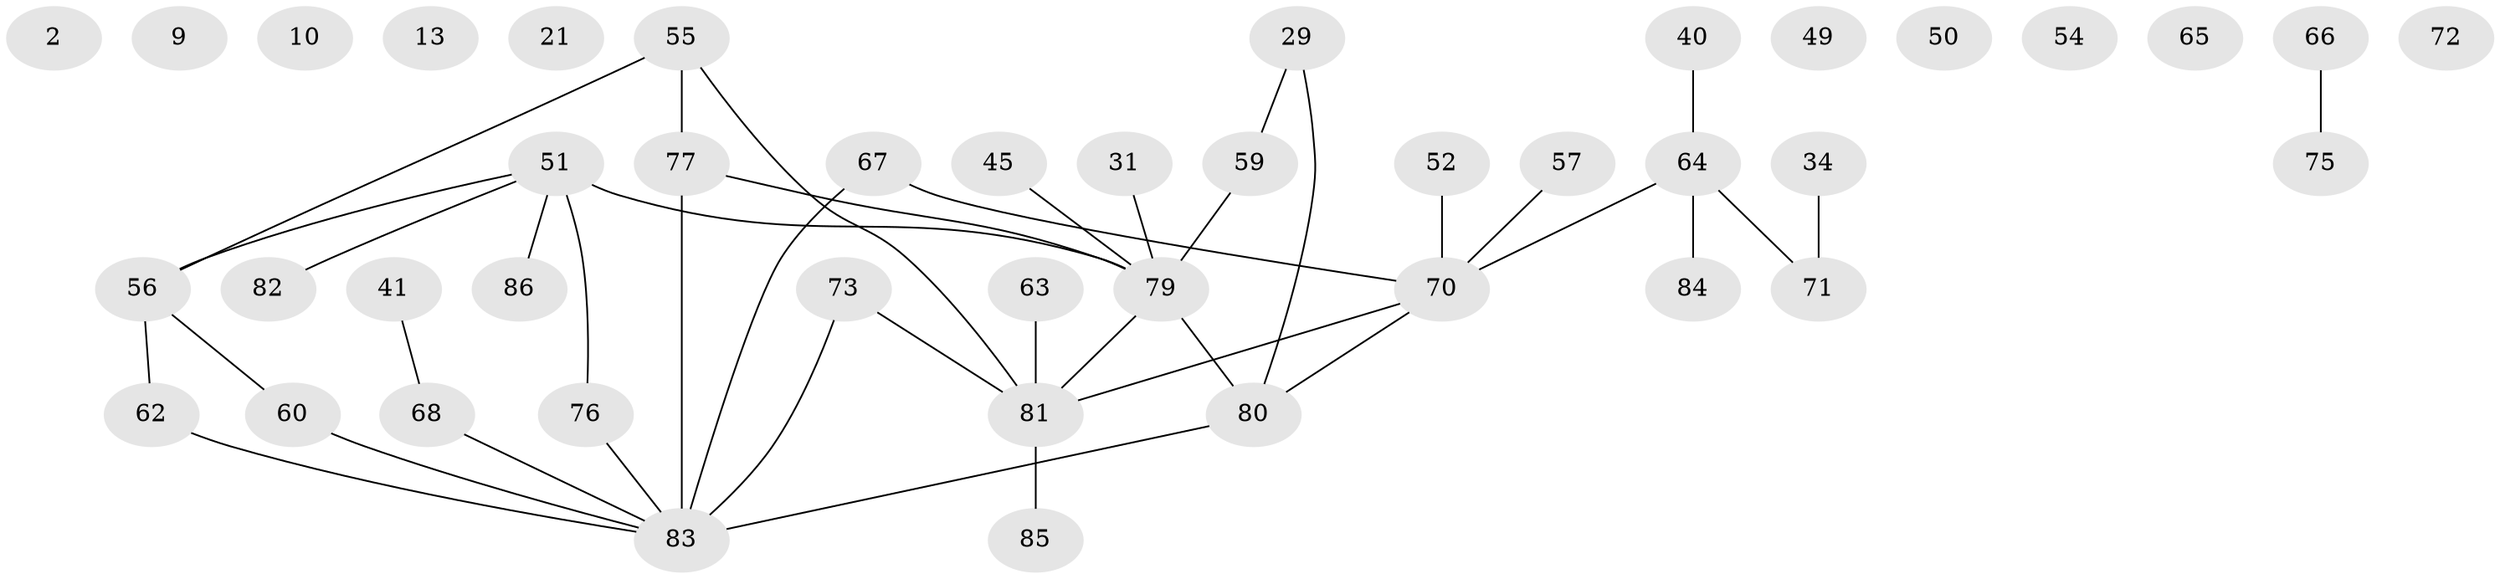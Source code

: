 // original degree distribution, {1: 0.23255813953488372, 0: 0.10465116279069768, 4: 0.10465116279069768, 2: 0.27906976744186046, 3: 0.23255813953488372, 5: 0.046511627906976744}
// Generated by graph-tools (version 1.1) at 2025/39/03/09/25 04:39:26]
// undirected, 43 vertices, 41 edges
graph export_dot {
graph [start="1"]
  node [color=gray90,style=filled];
  2;
  9;
  10;
  13;
  21;
  29;
  31 [super="+23"];
  34 [super="+22"];
  40 [super="+11"];
  41;
  45;
  49;
  50;
  51 [super="+16+26+42"];
  52;
  54;
  55 [super="+35"];
  56 [super="+24+30"];
  57;
  59;
  60;
  62;
  63;
  64 [super="+5+33"];
  65 [super="+19"];
  66;
  67;
  68;
  70 [super="+69"];
  71;
  72;
  73;
  75;
  76;
  77;
  79 [super="+7+27+47+48+25+78+74"];
  80 [super="+28+46+53"];
  81 [super="+39"];
  82;
  83 [super="+36+37"];
  84;
  85;
  86;
  29 -- 59;
  29 -- 80;
  31 -- 79;
  34 -- 71;
  40 -- 64;
  41 -- 68;
  45 -- 79;
  51 -- 86;
  51 -- 76 [weight=2];
  51 -- 82;
  51 -- 79 [weight=2];
  51 -- 56;
  52 -- 70;
  55 -- 77 [weight=2];
  55 -- 81;
  55 -- 56;
  56 -- 60;
  56 -- 62;
  57 -- 70;
  59 -- 79 [weight=2];
  60 -- 83;
  62 -- 83;
  63 -- 81;
  64 -- 71;
  64 -- 70;
  64 -- 84;
  66 -- 75;
  67 -- 70;
  67 -- 83;
  68 -- 83;
  70 -- 80 [weight=2];
  70 -- 81;
  73 -- 83 [weight=2];
  73 -- 81;
  76 -- 83 [weight=2];
  77 -- 83;
  77 -- 79;
  79 -- 80;
  79 -- 81;
  80 -- 83 [weight=2];
  81 -- 85;
}
